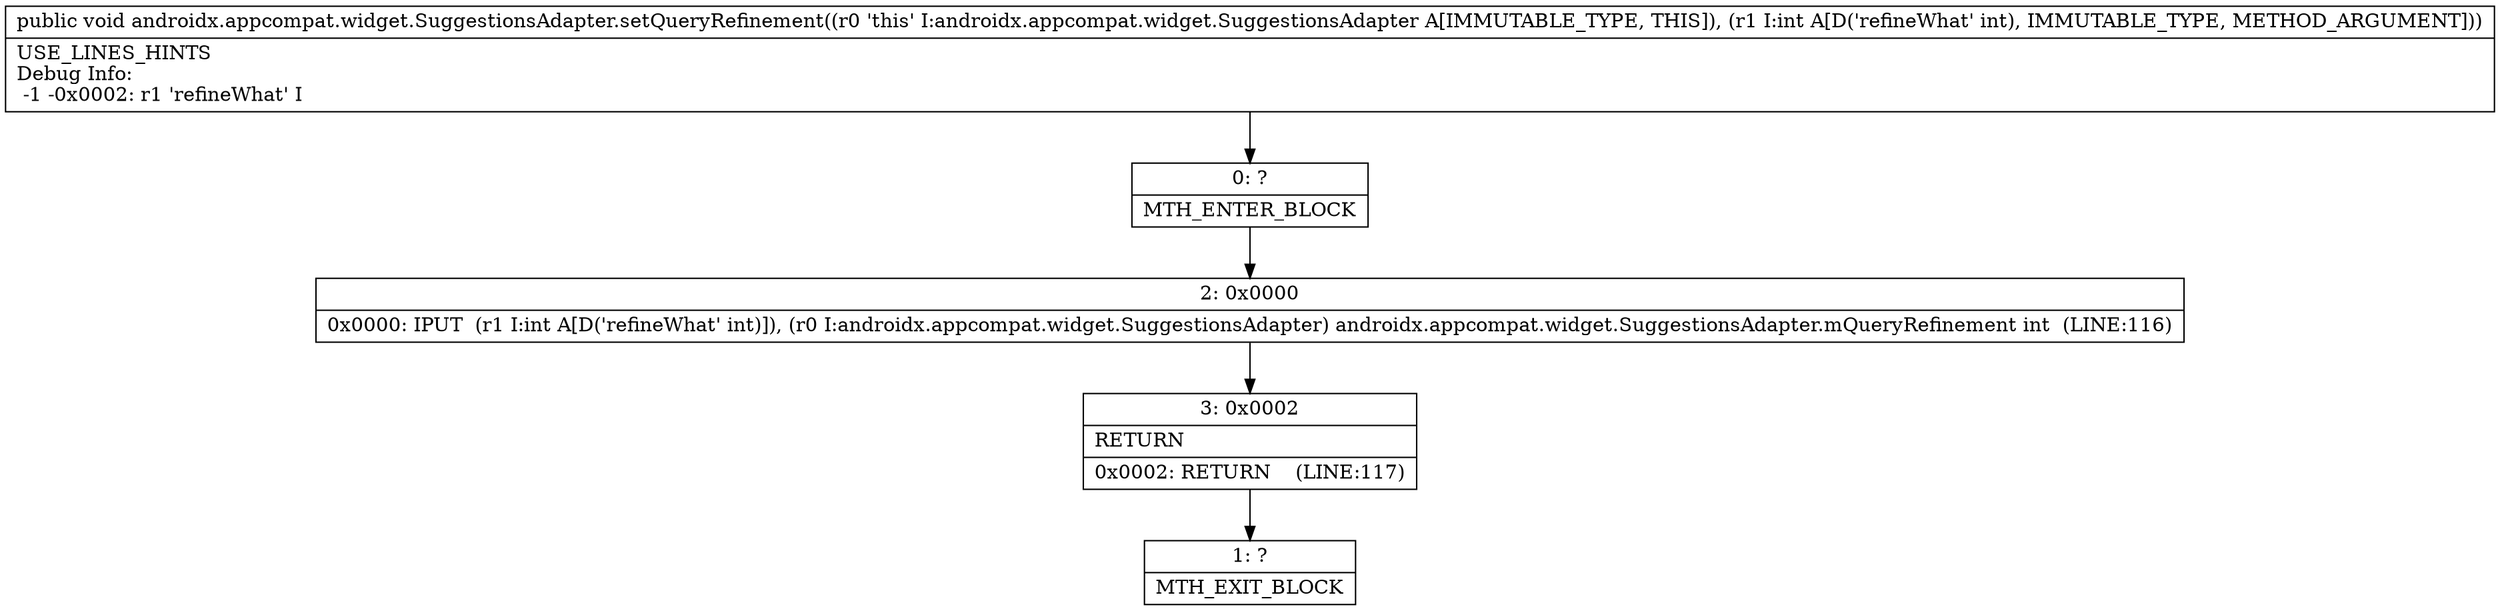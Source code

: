 digraph "CFG forandroidx.appcompat.widget.SuggestionsAdapter.setQueryRefinement(I)V" {
Node_0 [shape=record,label="{0\:\ ?|MTH_ENTER_BLOCK\l}"];
Node_2 [shape=record,label="{2\:\ 0x0000|0x0000: IPUT  (r1 I:int A[D('refineWhat' int)]), (r0 I:androidx.appcompat.widget.SuggestionsAdapter) androidx.appcompat.widget.SuggestionsAdapter.mQueryRefinement int  (LINE:116)\l}"];
Node_3 [shape=record,label="{3\:\ 0x0002|RETURN\l|0x0002: RETURN    (LINE:117)\l}"];
Node_1 [shape=record,label="{1\:\ ?|MTH_EXIT_BLOCK\l}"];
MethodNode[shape=record,label="{public void androidx.appcompat.widget.SuggestionsAdapter.setQueryRefinement((r0 'this' I:androidx.appcompat.widget.SuggestionsAdapter A[IMMUTABLE_TYPE, THIS]), (r1 I:int A[D('refineWhat' int), IMMUTABLE_TYPE, METHOD_ARGUMENT]))  | USE_LINES_HINTS\lDebug Info:\l  \-1 \-0x0002: r1 'refineWhat' I\l}"];
MethodNode -> Node_0;Node_0 -> Node_2;
Node_2 -> Node_3;
Node_3 -> Node_1;
}

